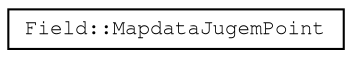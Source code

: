 digraph "Graphical Class Hierarchy"
{
 // LATEX_PDF_SIZE
  edge [fontname="FreeMono",fontsize="10",labelfontname="FreeMono",labelfontsize="10"];
  node [fontname="FreeMono",fontsize="10",shape=record];
  rankdir="LR";
  Node0 [label="Field::MapdataJugemPoint",height=0.2,width=0.4,color="black", fillcolor="white", style="filled",URL="$struct_field_1_1_mapdata_jugem_point.html",tooltip=" "];
}
